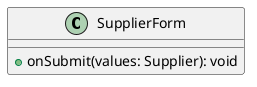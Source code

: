 @startuml

class "SupplierForm" as SupplierForm {
    + {method} onSubmit(values: Supplier): void
}

@enduml